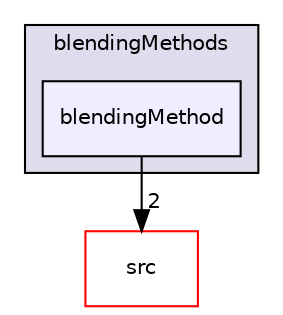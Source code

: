 digraph "applications/solvers/multiphase/reactingEulerFoam/phaseSystems/BlendedInterfacialModel/blendingMethods/blendingMethod" {
  bgcolor=transparent;
  compound=true
  node [ fontsize="10", fontname="Helvetica"];
  edge [ labelfontsize="10", labelfontname="Helvetica"];
  subgraph clusterdir_b2f1ac5a65a819d30d9d9d36ece880d4 {
    graph [ bgcolor="#ddddee", pencolor="black", label="blendingMethods" fontname="Helvetica", fontsize="10", URL="dir_b2f1ac5a65a819d30d9d9d36ece880d4.html"]
  dir_b59aa0f6973822dfc95ad67d2393e85b [shape=box, label="blendingMethod", style="filled", fillcolor="#eeeeff", pencolor="black", URL="dir_b59aa0f6973822dfc95ad67d2393e85b.html"];
  }
  dir_68267d1309a1af8e8297ef4c3efbcdba [shape=box label="src" color="red" URL="dir_68267d1309a1af8e8297ef4c3efbcdba.html"];
  dir_b59aa0f6973822dfc95ad67d2393e85b->dir_68267d1309a1af8e8297ef4c3efbcdba [headlabel="2", labeldistance=1.5 headhref="dir_000338_000736.html"];
}
